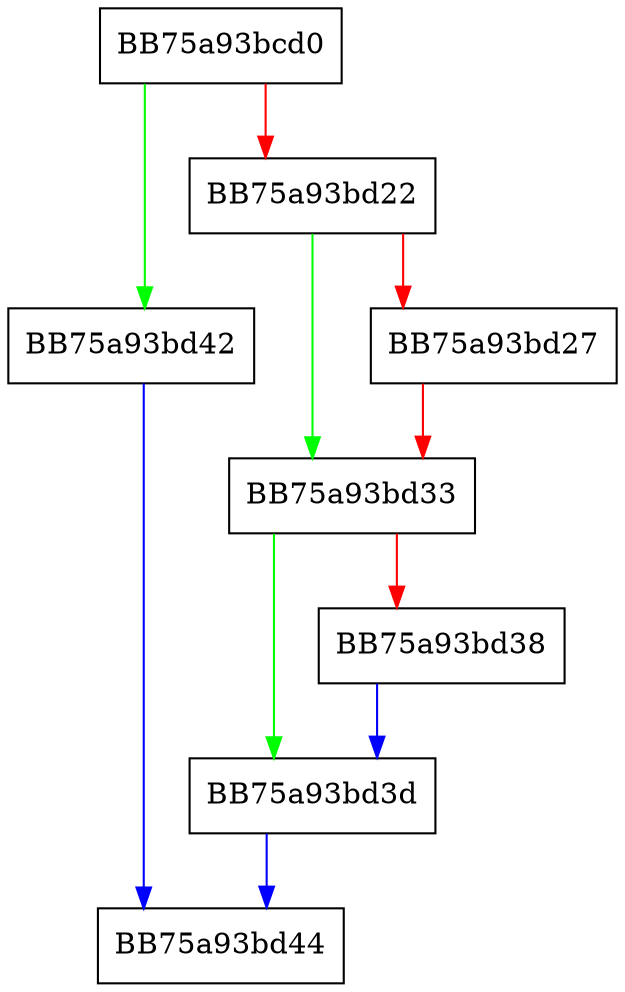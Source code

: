 digraph query_process_info {
  node [shape="box"];
  graph [splines=ortho];
  BB75a93bcd0 -> BB75a93bd42 [color="green"];
  BB75a93bcd0 -> BB75a93bd22 [color="red"];
  BB75a93bd22 -> BB75a93bd33 [color="green"];
  BB75a93bd22 -> BB75a93bd27 [color="red"];
  BB75a93bd27 -> BB75a93bd33 [color="red"];
  BB75a93bd33 -> BB75a93bd3d [color="green"];
  BB75a93bd33 -> BB75a93bd38 [color="red"];
  BB75a93bd38 -> BB75a93bd3d [color="blue"];
  BB75a93bd3d -> BB75a93bd44 [color="blue"];
  BB75a93bd42 -> BB75a93bd44 [color="blue"];
}